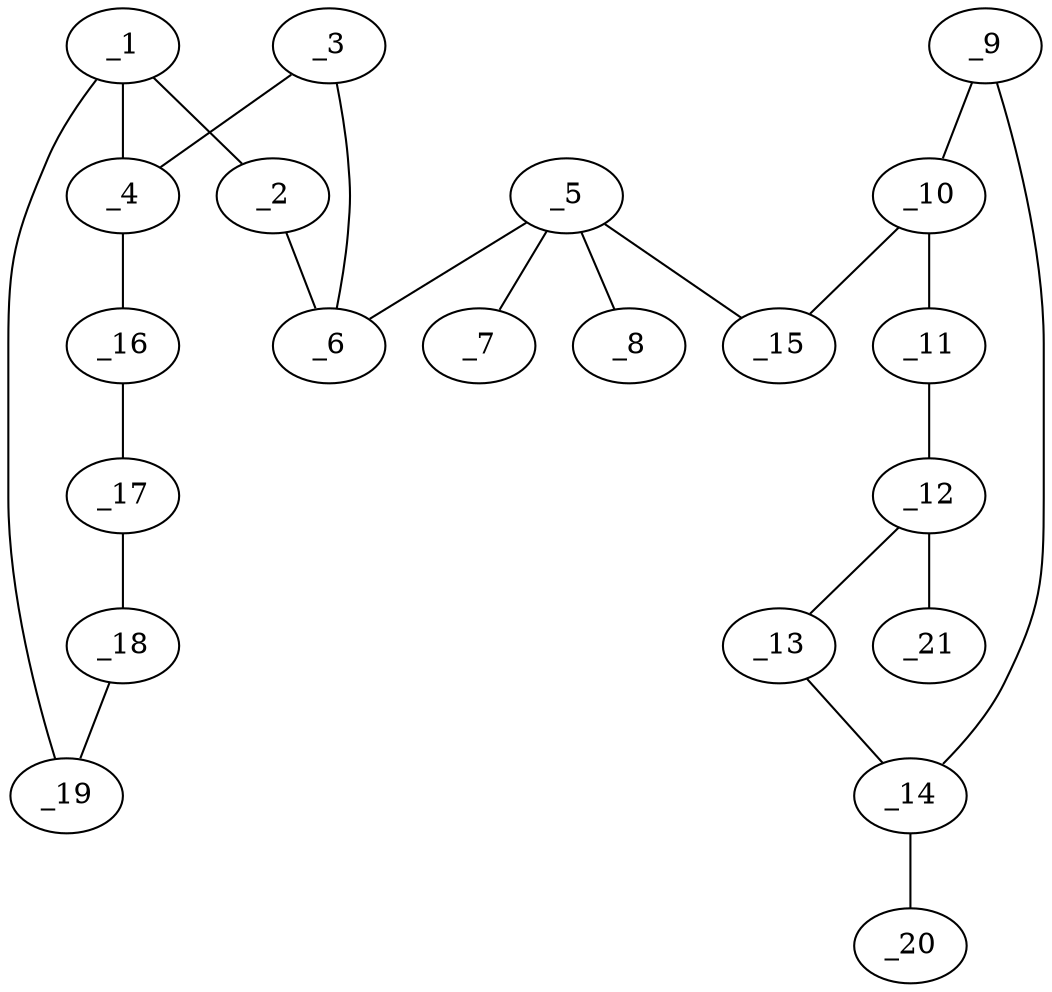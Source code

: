graph molid700590 {
	_1	 [charge=0,
		chem=1,
		symbol="C  ",
		x="3.7321",
		y="1.732"];
	_2	 [charge=0,
		chem=2,
		symbol="O  ",
		x="4.6831",
		y="2.0411"];
	_1 -- _2	 [valence=1];
	_4	 [charge=0,
		chem=1,
		symbol="C  ",
		x="3.7321",
		y="0.732"];
	_1 -- _4	 [valence=1];
	_19	 [charge=0,
		chem=1,
		symbol="C  ",
		x="2.866",
		y="2.232"];
	_1 -- _19	 [valence=2];
	_6	 [charge=0,
		chem=1,
		symbol="C  ",
		x="5.2709",
		y="1.232"];
	_2 -- _6	 [valence=1];
	_3	 [charge=0,
		chem=4,
		symbol="N  ",
		x="4.6831",
		y="0.423"];
	_3 -- _4	 [valence=1];
	_3 -- _6	 [valence=2];
	_16	 [charge=0,
		chem=1,
		symbol="C  ",
		x="2.866",
		y="0.232"];
	_4 -- _16	 [valence=2];
	_5	 [charge=0,
		chem=1,
		symbol="C  ",
		x="6.2709",
		y="1.232"];
	_5 -- _6	 [valence=1];
	_7	 [charge=0,
		chem=22,
		symbol="F  ",
		x="6.2709",
		y="0.232"];
	_5 -- _7	 [valence=1];
	_8	 [charge=0,
		chem=22,
		symbol="F  ",
		x="6.2709",
		y="2.232"];
	_5 -- _8	 [valence=1];
	_15	 [charge=0,
		chem=5,
		symbol="S  ",
		x="7.2709",
		y="1.2321"];
	_5 -- _15	 [valence=1];
	_9	 [charge=0,
		chem=4,
		symbol="N  ",
		x="8.7709",
		y="0.366"];
	_10	 [charge=0,
		chem=1,
		symbol="C  ",
		x="7.7709",
		y="0.366"];
	_9 -- _10	 [valence=2];
	_14	 [charge=0,
		chem=1,
		symbol="C  ",
		x="9.2709",
		y="-0.5"];
	_9 -- _14	 [valence=1];
	_11	 [charge=0,
		chem=4,
		symbol="N  ",
		x="7.2709",
		y="-0.5"];
	_10 -- _11	 [valence=1];
	_10 -- _15	 [valence=1];
	_12	 [charge=0,
		chem=1,
		symbol="C  ",
		x="7.7709",
		y="-1.366"];
	_11 -- _12	 [valence=2];
	_13	 [charge=0,
		chem=1,
		symbol="C  ",
		x="8.7709",
		y="-1.366"];
	_12 -- _13	 [valence=1];
	_21	 [charge=0,
		chem=1,
		symbol="C  ",
		x="7.2709",
		y="-2.232"];
	_12 -- _21	 [valence=1];
	_13 -- _14	 [valence=2];
	_20	 [charge=0,
		chem=1,
		symbol="C  ",
		x="10.2709",
		y="-0.5"];
	_14 -- _20	 [valence=1];
	_17	 [charge=0,
		chem=1,
		symbol="C  ",
		x=2,
		y="0.732"];
	_16 -- _17	 [valence=1];
	_18	 [charge=0,
		chem=1,
		symbol="C  ",
		x=2,
		y="1.732"];
	_17 -- _18	 [valence=2];
	_18 -- _19	 [valence=1];
}
